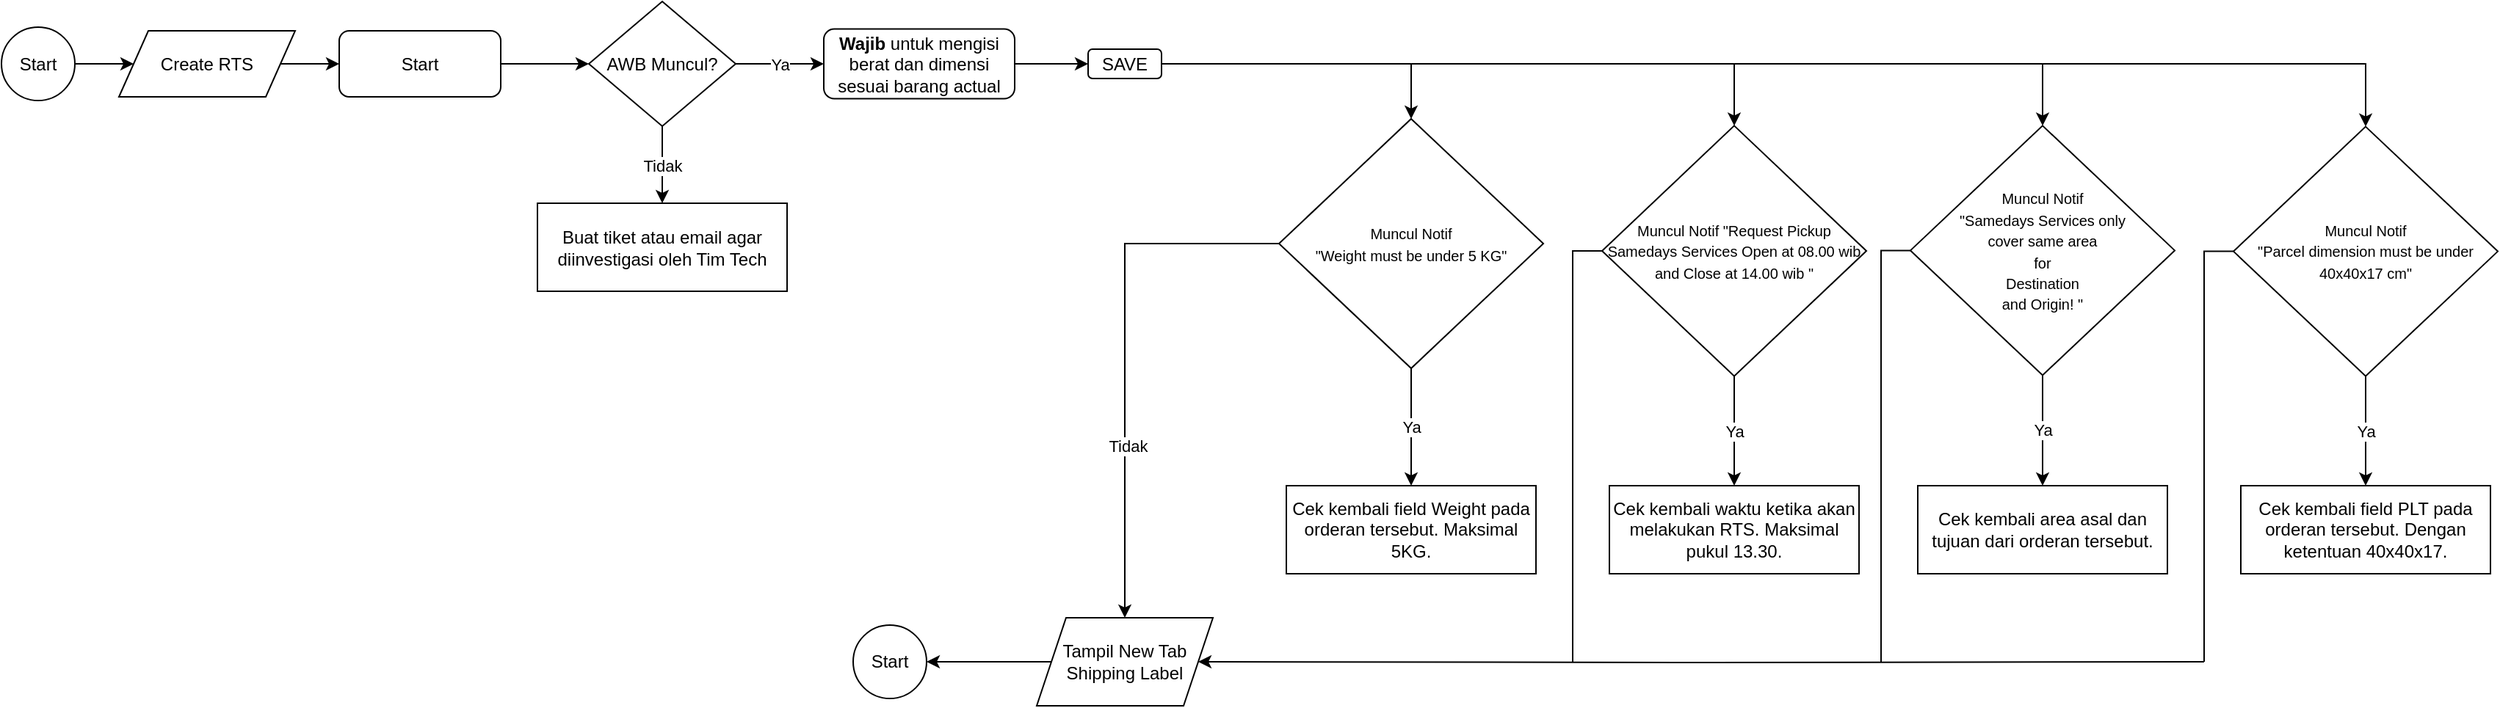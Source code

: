 <mxfile version="13.9.2" type="github">
  <diagram id="YRdeOWJwseUrHKQ8085G" name="Page-1">
    <mxGraphModel dx="1240" dy="644" grid="1" gridSize="10" guides="1" tooltips="1" connect="1" arrows="1" fold="1" page="1" pageScale="1" pageWidth="850" pageHeight="1100" math="0" shadow="0">
      <root>
        <mxCell id="0" />
        <mxCell id="1" parent="0" />
        <mxCell id="_Gj4sTXJ-j2Qwo7dt4ds-30" value="" style="edgeStyle=orthogonalEdgeStyle;rounded=0;orthogonalLoop=1;jettySize=auto;html=1;" parent="1" source="_Gj4sTXJ-j2Qwo7dt4ds-1" target="_Gj4sTXJ-j2Qwo7dt4ds-2" edge="1">
          <mxGeometry relative="1" as="geometry" />
        </mxCell>
        <mxCell id="_Gj4sTXJ-j2Qwo7dt4ds-1" value="Start" style="ellipse;whiteSpace=wrap;html=1;aspect=fixed;" parent="1" vertex="1">
          <mxGeometry x="20" y="227.5" width="50" height="50" as="geometry" />
        </mxCell>
        <mxCell id="_Gj4sTXJ-j2Qwo7dt4ds-16" value="" style="edgeStyle=orthogonalEdgeStyle;rounded=0;orthogonalLoop=1;jettySize=auto;html=1;" parent="1" source="_Gj4sTXJ-j2Qwo7dt4ds-2" target="_Gj4sTXJ-j2Qwo7dt4ds-3" edge="1">
          <mxGeometry relative="1" as="geometry" />
        </mxCell>
        <mxCell id="_Gj4sTXJ-j2Qwo7dt4ds-2" value="Create RTS" style="shape=parallelogram;perimeter=parallelogramPerimeter;whiteSpace=wrap;html=1;fixedSize=1;" parent="1" vertex="1">
          <mxGeometry x="100" y="230" width="120" height="45" as="geometry" />
        </mxCell>
        <mxCell id="_Gj4sTXJ-j2Qwo7dt4ds-17" value="" style="edgeStyle=orthogonalEdgeStyle;rounded=0;orthogonalLoop=1;jettySize=auto;html=1;" parent="1" source="_Gj4sTXJ-j2Qwo7dt4ds-3" target="_Gj4sTXJ-j2Qwo7dt4ds-4" edge="1">
          <mxGeometry relative="1" as="geometry" />
        </mxCell>
        <mxCell id="_Gj4sTXJ-j2Qwo7dt4ds-3" value="Start" style="rounded=1;whiteSpace=wrap;html=1;" parent="1" vertex="1">
          <mxGeometry x="250" y="230" width="110" height="45" as="geometry" />
        </mxCell>
        <mxCell id="_Gj4sTXJ-j2Qwo7dt4ds-18" value="Tidak" style="edgeStyle=orthogonalEdgeStyle;rounded=0;orthogonalLoop=1;jettySize=auto;html=1;" parent="1" source="_Gj4sTXJ-j2Qwo7dt4ds-4" target="_Gj4sTXJ-j2Qwo7dt4ds-12" edge="1">
          <mxGeometry relative="1" as="geometry" />
        </mxCell>
        <mxCell id="_Gj4sTXJ-j2Qwo7dt4ds-19" value="Ya" style="edgeStyle=orthogonalEdgeStyle;rounded=0;orthogonalLoop=1;jettySize=auto;html=1;" parent="1" source="_Gj4sTXJ-j2Qwo7dt4ds-4" target="_Gj4sTXJ-j2Qwo7dt4ds-6" edge="1">
          <mxGeometry relative="1" as="geometry" />
        </mxCell>
        <mxCell id="_Gj4sTXJ-j2Qwo7dt4ds-4" value="AWB Muncul?" style="rhombus;whiteSpace=wrap;html=1;" parent="1" vertex="1">
          <mxGeometry x="420" y="210" width="100" height="85" as="geometry" />
        </mxCell>
        <mxCell id="_Gj4sTXJ-j2Qwo7dt4ds-20" value="" style="edgeStyle=orthogonalEdgeStyle;rounded=0;orthogonalLoop=1;jettySize=auto;html=1;" parent="1" source="_Gj4sTXJ-j2Qwo7dt4ds-6" target="_Gj4sTXJ-j2Qwo7dt4ds-7" edge="1">
          <mxGeometry relative="1" as="geometry" />
        </mxCell>
        <mxCell id="_Gj4sTXJ-j2Qwo7dt4ds-6" value="&lt;b&gt;Wajib&lt;/b&gt; untuk mengisi berat dan dimensi sesuai barang actual" style="rounded=1;whiteSpace=wrap;html=1;" parent="1" vertex="1">
          <mxGeometry x="580" y="228.75" width="130" height="47.5" as="geometry" />
        </mxCell>
        <mxCell id="_Gj4sTXJ-j2Qwo7dt4ds-21" value="" style="edgeStyle=orthogonalEdgeStyle;rounded=0;orthogonalLoop=1;jettySize=auto;html=1;" parent="1" source="_Gj4sTXJ-j2Qwo7dt4ds-7" target="_Gj4sTXJ-j2Qwo7dt4ds-8" edge="1">
          <mxGeometry relative="1" as="geometry" />
        </mxCell>
        <mxCell id="4Tozd3ag8MRwf-s9bz92-6" style="edgeStyle=orthogonalEdgeStyle;rounded=0;orthogonalLoop=1;jettySize=auto;html=1;exitX=1;exitY=0.5;exitDx=0;exitDy=0;entryX=0.5;entryY=0;entryDx=0;entryDy=0;" edge="1" parent="1" source="_Gj4sTXJ-j2Qwo7dt4ds-7" target="4Tozd3ag8MRwf-s9bz92-1">
          <mxGeometry relative="1" as="geometry" />
        </mxCell>
        <mxCell id="4Tozd3ag8MRwf-s9bz92-7" style="edgeStyle=orthogonalEdgeStyle;rounded=0;orthogonalLoop=1;jettySize=auto;html=1;exitX=1;exitY=0.5;exitDx=0;exitDy=0;" edge="1" parent="1" source="_Gj4sTXJ-j2Qwo7dt4ds-7" target="4Tozd3ag8MRwf-s9bz92-2">
          <mxGeometry relative="1" as="geometry" />
        </mxCell>
        <mxCell id="4Tozd3ag8MRwf-s9bz92-12" style="edgeStyle=orthogonalEdgeStyle;rounded=0;orthogonalLoop=1;jettySize=auto;html=1;entryX=0.5;entryY=0;entryDx=0;entryDy=0;" edge="1" parent="1" source="_Gj4sTXJ-j2Qwo7dt4ds-7" target="4Tozd3ag8MRwf-s9bz92-11">
          <mxGeometry relative="1" as="geometry" />
        </mxCell>
        <mxCell id="_Gj4sTXJ-j2Qwo7dt4ds-7" value="SAVE" style="rounded=1;whiteSpace=wrap;html=1;" parent="1" vertex="1">
          <mxGeometry x="760" y="242.5" width="50" height="20" as="geometry" />
        </mxCell>
        <mxCell id="4Tozd3ag8MRwf-s9bz92-14" value="Ya" style="edgeStyle=orthogonalEdgeStyle;rounded=0;orthogonalLoop=1;jettySize=auto;html=1;" edge="1" parent="1" source="_Gj4sTXJ-j2Qwo7dt4ds-8" target="4Tozd3ag8MRwf-s9bz92-8">
          <mxGeometry relative="1" as="geometry" />
        </mxCell>
        <mxCell id="4Tozd3ag8MRwf-s9bz92-21" style="edgeStyle=orthogonalEdgeStyle;rounded=0;orthogonalLoop=1;jettySize=auto;html=1;" edge="1" parent="1" source="_Gj4sTXJ-j2Qwo7dt4ds-8" target="4Tozd3ag8MRwf-s9bz92-18">
          <mxGeometry relative="1" as="geometry" />
        </mxCell>
        <mxCell id="4Tozd3ag8MRwf-s9bz92-22" value="Tidak" style="edgeLabel;html=1;align=center;verticalAlign=middle;resizable=0;points=[];" vertex="1" connectable="0" parent="4Tozd3ag8MRwf-s9bz92-21">
          <mxGeometry x="0.347" y="2" relative="1" as="geometry">
            <mxPoint as="offset" />
          </mxGeometry>
        </mxCell>
        <mxCell id="_Gj4sTXJ-j2Qwo7dt4ds-8" value="&lt;div&gt;&lt;font style=&quot;font-size: 10px&quot;&gt;Muncul Notif &lt;br&gt;&lt;/font&gt;&lt;/div&gt;&lt;div&gt;&lt;font style=&quot;font-size: 10px&quot;&gt;&quot;Weight must be under 5 KG&quot;&lt;/font&gt;&lt;/div&gt;" style="rhombus;whiteSpace=wrap;html=1;" parent="1" vertex="1">
          <mxGeometry x="890" y="290" width="180" height="170" as="geometry" />
        </mxCell>
        <mxCell id="_Gj4sTXJ-j2Qwo7dt4ds-12" value="Buat tiket atau email agar diinvestigasi oleh Tim Tech" style="rounded=0;whiteSpace=wrap;html=1;" parent="1" vertex="1">
          <mxGeometry x="385" y="347.5" width="170" height="60" as="geometry" />
        </mxCell>
        <mxCell id="4Tozd3ag8MRwf-s9bz92-15" value="Ya" style="edgeStyle=orthogonalEdgeStyle;rounded=0;orthogonalLoop=1;jettySize=auto;html=1;" edge="1" parent="1" source="4Tozd3ag8MRwf-s9bz92-1" target="4Tozd3ag8MRwf-s9bz92-10">
          <mxGeometry relative="1" as="geometry" />
        </mxCell>
        <mxCell id="4Tozd3ag8MRwf-s9bz92-23" style="edgeStyle=orthogonalEdgeStyle;rounded=0;orthogonalLoop=1;jettySize=auto;html=1;endArrow=none;endFill=0;" edge="1" parent="1" source="4Tozd3ag8MRwf-s9bz92-1">
          <mxGeometry relative="1" as="geometry">
            <mxPoint x="1090" y="660" as="targetPoint" />
          </mxGeometry>
        </mxCell>
        <mxCell id="4Tozd3ag8MRwf-s9bz92-1" value="&lt;font style=&quot;font-size: 10px&quot;&gt;Muncul Notif &quot;Request Pickup Samedays Services Open at 08.00 wib and Close at 14.00 wib &quot;&lt;/font&gt;" style="rhombus;whiteSpace=wrap;html=1;" vertex="1" parent="1">
          <mxGeometry x="1110" y="294.69" width="180" height="170.62" as="geometry" />
        </mxCell>
        <mxCell id="4Tozd3ag8MRwf-s9bz92-16" value="Ya" style="edgeStyle=orthogonalEdgeStyle;rounded=0;orthogonalLoop=1;jettySize=auto;html=1;" edge="1" parent="1" source="4Tozd3ag8MRwf-s9bz92-2" target="4Tozd3ag8MRwf-s9bz92-9">
          <mxGeometry relative="1" as="geometry" />
        </mxCell>
        <mxCell id="4Tozd3ag8MRwf-s9bz92-24" style="edgeStyle=orthogonalEdgeStyle;rounded=0;orthogonalLoop=1;jettySize=auto;html=1;endArrow=none;endFill=0;" edge="1" parent="1" source="4Tozd3ag8MRwf-s9bz92-2">
          <mxGeometry relative="1" as="geometry">
            <mxPoint x="1300" y="660" as="targetPoint" />
          </mxGeometry>
        </mxCell>
        <mxCell id="4Tozd3ag8MRwf-s9bz92-2" value="&lt;div&gt;&lt;font style=&quot;font-size: 10px&quot;&gt;Muncul Notif&lt;br&gt;&lt;/font&gt;&lt;/div&gt;&lt;div&gt;&lt;font style=&quot;font-size: 10px&quot;&gt;&quot;Samedays Services only &lt;br&gt;&lt;/font&gt;&lt;/div&gt;&lt;div&gt;&lt;font style=&quot;font-size: 10px&quot;&gt;cover same area &lt;br&gt;&lt;/font&gt;&lt;/div&gt;&lt;div&gt;&lt;font style=&quot;font-size: 10px&quot;&gt;for &lt;br&gt;&lt;/font&gt;&lt;/div&gt;&lt;div&gt;&lt;font style=&quot;font-size: 10px&quot;&gt;Destination&lt;/font&gt;&lt;/div&gt;&lt;div&gt;&lt;font style=&quot;font-size: 10px&quot;&gt; and Origin! &quot;&lt;/font&gt;&lt;/div&gt;" style="rhombus;whiteSpace=wrap;html=1;" vertex="1" parent="1">
          <mxGeometry x="1320" y="294.69" width="180" height="170" as="geometry" />
        </mxCell>
        <mxCell id="4Tozd3ag8MRwf-s9bz92-8" value="Cek kembali field Weight pada orderan tersebut. Maksimal 5KG." style="rounded=0;whiteSpace=wrap;html=1;" vertex="1" parent="1">
          <mxGeometry x="895" y="540" width="170" height="60" as="geometry" />
        </mxCell>
        <mxCell id="4Tozd3ag8MRwf-s9bz92-9" value="Cek kembali area asal dan tujuan dari orderan tersebut." style="rounded=0;whiteSpace=wrap;html=1;" vertex="1" parent="1">
          <mxGeometry x="1325" y="540" width="170" height="60" as="geometry" />
        </mxCell>
        <mxCell id="4Tozd3ag8MRwf-s9bz92-10" value="Cek kembali waktu ketika akan melakukan RTS. Maksimal pukul 13.30." style="rounded=0;whiteSpace=wrap;html=1;" vertex="1" parent="1">
          <mxGeometry x="1115" y="540" width="170" height="60" as="geometry" />
        </mxCell>
        <mxCell id="4Tozd3ag8MRwf-s9bz92-17" value="Ya" style="edgeStyle=orthogonalEdgeStyle;rounded=0;orthogonalLoop=1;jettySize=auto;html=1;" edge="1" parent="1" source="4Tozd3ag8MRwf-s9bz92-11" target="4Tozd3ag8MRwf-s9bz92-13">
          <mxGeometry relative="1" as="geometry" />
        </mxCell>
        <mxCell id="4Tozd3ag8MRwf-s9bz92-26" style="edgeStyle=orthogonalEdgeStyle;rounded=0;orthogonalLoop=1;jettySize=auto;html=1;endArrow=none;endFill=0;" edge="1" parent="1" source="4Tozd3ag8MRwf-s9bz92-11">
          <mxGeometry relative="1" as="geometry">
            <mxPoint x="1520" y="660" as="targetPoint" />
          </mxGeometry>
        </mxCell>
        <mxCell id="4Tozd3ag8MRwf-s9bz92-11" value="&lt;div&gt;&lt;font style=&quot;font-size: 10px&quot;&gt;Muncul Notif &lt;br&gt;&lt;/font&gt;&lt;/div&gt;&lt;div&gt;&lt;font style=&quot;font-size: 10px&quot;&gt;&quot;Parcel dimension must be under 40x40x17 cm&quot;&lt;/font&gt;&lt;/div&gt;" style="rhombus;whiteSpace=wrap;html=1;" vertex="1" parent="1">
          <mxGeometry x="1540" y="295.31" width="180" height="170" as="geometry" />
        </mxCell>
        <mxCell id="4Tozd3ag8MRwf-s9bz92-13" value="Cek kembali field PLT pada orderan tersebut. Dengan ketentuan 40x40x17." style="rounded=0;whiteSpace=wrap;html=1;" vertex="1" parent="1">
          <mxGeometry x="1545" y="540" width="170" height="60" as="geometry" />
        </mxCell>
        <mxCell id="4Tozd3ag8MRwf-s9bz92-20" value="" style="edgeStyle=orthogonalEdgeStyle;rounded=0;orthogonalLoop=1;jettySize=auto;html=1;" edge="1" parent="1" source="4Tozd3ag8MRwf-s9bz92-18" target="4Tozd3ag8MRwf-s9bz92-19">
          <mxGeometry relative="1" as="geometry" />
        </mxCell>
        <mxCell id="4Tozd3ag8MRwf-s9bz92-27" style="edgeStyle=orthogonalEdgeStyle;orthogonalLoop=1;jettySize=auto;html=1;rounded=0;strokeWidth=1;" edge="1" parent="1" target="4Tozd3ag8MRwf-s9bz92-18">
          <mxGeometry relative="1" as="geometry">
            <mxPoint x="1520" y="660" as="sourcePoint" />
          </mxGeometry>
        </mxCell>
        <mxCell id="4Tozd3ag8MRwf-s9bz92-18" value="Tampil New Tab Shipping Label" style="shape=parallelogram;perimeter=parallelogramPerimeter;whiteSpace=wrap;html=1;fixedSize=1;" vertex="1" parent="1">
          <mxGeometry x="725" y="630" width="120" height="60" as="geometry" />
        </mxCell>
        <mxCell id="4Tozd3ag8MRwf-s9bz92-19" value="Start" style="ellipse;whiteSpace=wrap;html=1;aspect=fixed;" vertex="1" parent="1">
          <mxGeometry x="600" y="635" width="50" height="50" as="geometry" />
        </mxCell>
      </root>
    </mxGraphModel>
  </diagram>
</mxfile>
